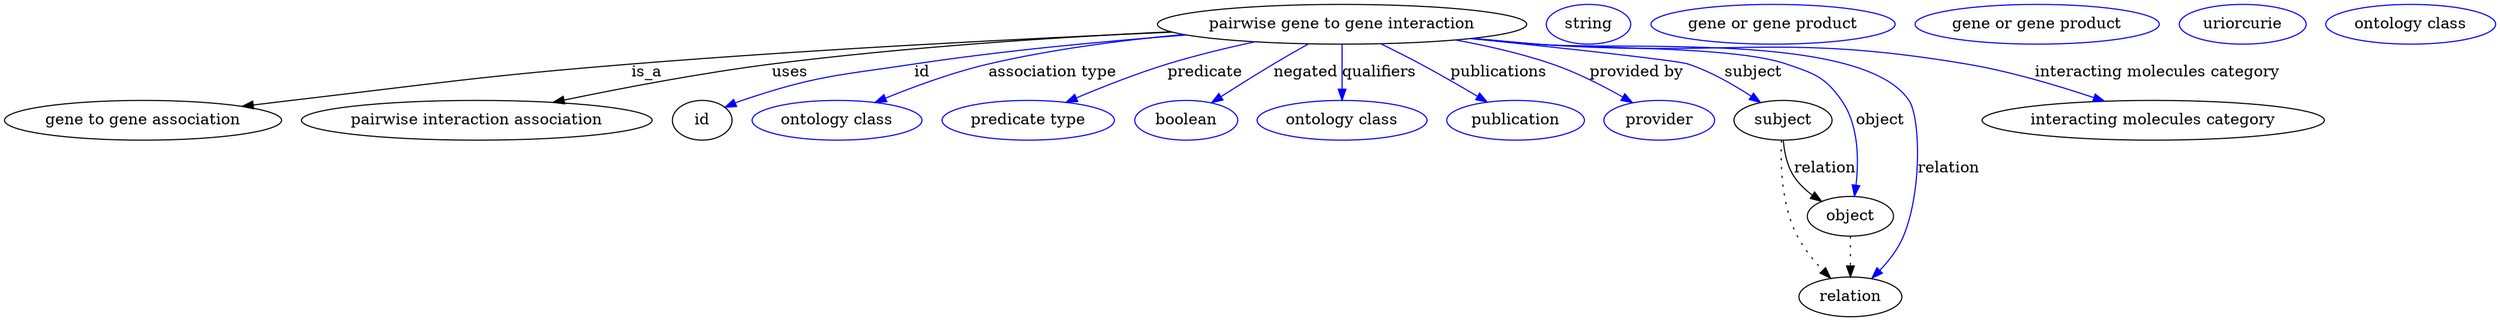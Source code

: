 digraph {
	graph [bb="0,0,1817.6,283"];
	node [label="\N"];
	"pairwise gene to gene interaction"	 [height=0.5,
		label="pairwise gene to gene interaction",
		pos="982.84,265",
		width=3.5566];
	"gene to gene association"	 [height=0.5,
		pos="96.841,178",
		width=2.69];
	"pairwise gene to gene interaction" -> "gene to gene association"	 [label=is_a,
		lp="475.84,221.5",
		pos="e,167.19,190.38 863.09,258.58 758,252.49 601.1,242.31 464.84,229 348.03,217.59 318.94,213.16 202.84,196 194.55,194.77 185.9,193.42 \
177.28,192.03"];
	"pairwise interaction association"	 [height=0.5,
		pos="333.84,178",
		width=3.3941];
	"pairwise gene to gene interaction" -> "pairwise interaction association"	 [label=uses,
		lp="580.84,221.5",
		pos="e,395.29,193.58 862.79,258.6 779.89,253.2 667.28,243.9 568.84,229 513.46,220.62 451.59,207.02 405.24,195.97"];
	id	 [height=0.5,
		pos="500.84,178",
		width=0.75];
	"pairwise gene to gene interaction" -> id	 [color=blue,
		label=id,
		lp="683.34,221.5",
		pos="e,521.8,189.51 874.78,255.23 816.26,249.19 742.83,240.4 677.84,229 614.45,217.88 597.37,217.87 536.84,196 534.97,195.32 533.07,194.57 \
531.16,193.78",
		style=solid];
	"association type"	 [color=blue,
		height=0.5,
		label="ontology class",
		pos="607.84,178",
		width=1.7151];
	"pairwise gene to gene interaction" -> "association type"	 [color=blue,
		label="association type",
		lp="779.84,221.5",
		pos="e,640.27,193.38 876.26,255.01 832.31,249.46 781.15,241.15 735.84,229 706.26,221.07 674.26,208.32 649.66,197.55",
		style=solid];
	predicate	 [color=blue,
		height=0.5,
		label="predicate type",
		pos="747.84,178",
		width=1.679];
	"pairwise gene to gene interaction" -> predicate	 [color=blue,
		label=predicate,
		lp="887.84,221.5",
		pos="e,779.62,193.39 924.06,248.97 904.42,243.19 882.53,236.28 862.84,229 837.86,219.76 810.58,207.75 788.87,197.7",
		style=solid];
	negated	 [color=blue,
		height=0.5,
		label=boolean,
		pos="864.84,178",
		width=1.0652];
	"pairwise gene to gene interaction" -> negated	 [color=blue,
		label=negated,
		lp="953.34,221.5",
		pos="e,885.81,193.46 958.68,247.18 939.92,233.35 913.83,214.12 893.93,199.44",
		style=solid];
	qualifiers	 [color=blue,
		height=0.5,
		label="ontology class",
		pos="982.84,178",
		width=1.7151];
	"pairwise gene to gene interaction" -> qualifiers	 [color=blue,
		label=qualifiers,
		lp="1008.8,221.5",
		pos="e,982.84,196 982.84,246.97 982.84,235.19 982.84,219.56 982.84,206.16",
		style=solid];
	publications	 [color=blue,
		height=0.5,
		label=publication,
		pos="1112.8,178",
		width=1.3902];
	"pairwise gene to gene interaction" -> publications	 [color=blue,
		label=publications,
		lp="1093.3,221.5",
		pos="e,1090,194.04 1010.6,247.41 1019.6,241.61 1029.7,235.08 1038.8,229 1053,219.57 1068.5,208.91 1081.7,199.79",
		style=solid];
	"provided by"	 [color=blue,
		height=0.5,
		label=provider,
		pos="1220.8,178",
		width=1.1193];
	"pairwise gene to gene interaction" -> "provided by"	 [color=blue,
		label="provided by",
		lp="1194.8,221.5",
		pos="e,1198.4,193.04 1059.8,250.55 1083,245.05 1108.3,237.91 1130.8,229 1151.3,220.91 1172.7,208.9 1189.6,198.57",
		style=solid];
	subject	 [height=0.5,
		pos="1314.8,178",
		width=0.99297];
	"pairwise gene to gene interaction" -> subject	 [color=blue,
		label=subject,
		lp="1283.3,221.5",
		pos="e,1295.2,193.26 1075.4,252.51 1143,243.24 1224.3,231.74 1231.8,229 1251.4,221.93 1271.3,209.89 1286.7,199.29",
		style=solid];
	object	 [height=0.5,
		pos="1371.8,91",
		width=0.9027];
	"pairwise gene to gene interaction" -> object	 [color=blue,
		label=object,
		lp="1390.8,178",
		pos="e,1374.8,109.23 1074.9,252.46 1089.9,250.54 1105.3,248.65 1119.8,247 1202.8,237.56 1227.8,255.77 1306.8,229 1333.1,220.1 1343.6,\
218.5 1359.8,196 1375.8,173.91 1377.3,142.12 1375.7,119.31",
		style=solid];
	relation	 [height=0.5,
		pos="1371.8,18",
		width=1.0471];
	"pairwise gene to gene interaction" -> relation	 [color=blue,
		label=relation,
		lp="1451.8,134.5",
		pos="e,1388.7,34.648 1074.1,252.38 1089.4,250.45 1105.1,248.58 1119.8,247 1185.3,240.01 1375.8,251.14 1411.8,196 1441.7,150.24 1430.1,\
124.89 1412.8,73 1409.2,61.922 1402.3,51.266 1395.2,42.331",
		style=solid];
	"interacting molecules category"	 [height=0.5,
		pos="1596.8,178",
		width=3.3219];
	"pairwise gene to gene interaction" -> "interacting molecules category"	 [color=blue,
		label="interacting molecules category",
		lp="1596.8,221.5",
		pos="e,1560.8,195.24 1073,252.13 1088.6,250.2 1104.7,248.39 1119.8,247 1271.9,233.05 1313.5,260.53 1462.8,229 1493.3,222.57 1526,210.26 \
1551.4,199.34",
		style=solid];
	association_id	 [color=blue,
		height=0.5,
		label=string,
		pos="1159.8,265",
		width=0.84854];
	subject -> object	 [label=relation,
		lp="1351.8,134.5",
		pos="e,1351.3,105.27 1318,159.97 1320.4,149.7 1324.4,136.95 1330.8,127 1334.4,121.58 1338.9,116.49 1343.7,111.95"];
	subject -> relation	 [pos="e,1356.4,34.585 1314.7,159.72 1315.2,138.09 1318.1,101.44 1330.8,73 1335.7,62.18 1343,51.46 1350,42.397",
		style=dotted];
	"gene to gene association_subject"	 [color=blue,
		height=0.5,
		label="gene or gene product",
		pos="1293.8,265",
		width=2.3651];
	object -> relation	 [pos="e,1371.8,36.09 1371.8,72.955 1371.8,64.883 1371.8,55.176 1371.8,46.182",
		style=dotted];
	"gene to gene association_object"	 [color=blue,
		height=0.5,
		label="gene or gene product",
		pos="1481.8,265",
		width=2.3651];
	"pairwise gene to gene interaction_relation"	 [color=blue,
		height=0.5,
		label=uriorcurie,
		pos="1630.8,265",
		width=1.2638];
	"pairwise interaction association_interacting molecules category"	 [color=blue,
		height=0.5,
		label="ontology class",
		pos="1755.8,265",
		width=1.7151];
}
